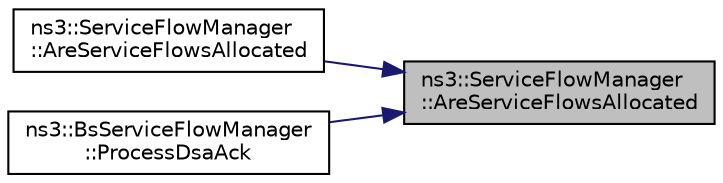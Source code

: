 digraph "ns3::ServiceFlowManager::AreServiceFlowsAllocated"
{
 // LATEX_PDF_SIZE
  edge [fontname="Helvetica",fontsize="10",labelfontname="Helvetica",labelfontsize="10"];
  node [fontname="Helvetica",fontsize="10",shape=record];
  rankdir="RL";
  Node1 [label="ns3::ServiceFlowManager\l::AreServiceFlowsAllocated",height=0.2,width=0.4,color="black", fillcolor="grey75", style="filled", fontcolor="black",tooltip=" "];
  Node1 -> Node2 [dir="back",color="midnightblue",fontsize="10",style="solid",fontname="Helvetica"];
  Node2 [label="ns3::ServiceFlowManager\l::AreServiceFlowsAllocated",height=0.2,width=0.4,color="black", fillcolor="white", style="filled",URL="$classns3_1_1_service_flow_manager.html#ac403a21cdd60e522068126f199c685aa",tooltip=" "];
  Node1 -> Node3 [dir="back",color="midnightblue",fontsize="10",style="solid",fontname="Helvetica"];
  Node3 [label="ns3::BsServiceFlowManager\l::ProcessDsaAck",height=0.2,width=0.4,color="black", fillcolor="white", style="filled",URL="$classns3_1_1_bs_service_flow_manager.html#a8a3d973a3b22ebc565f65c61fc9a56f1",tooltip="process a DSA-ACK message"];
}
